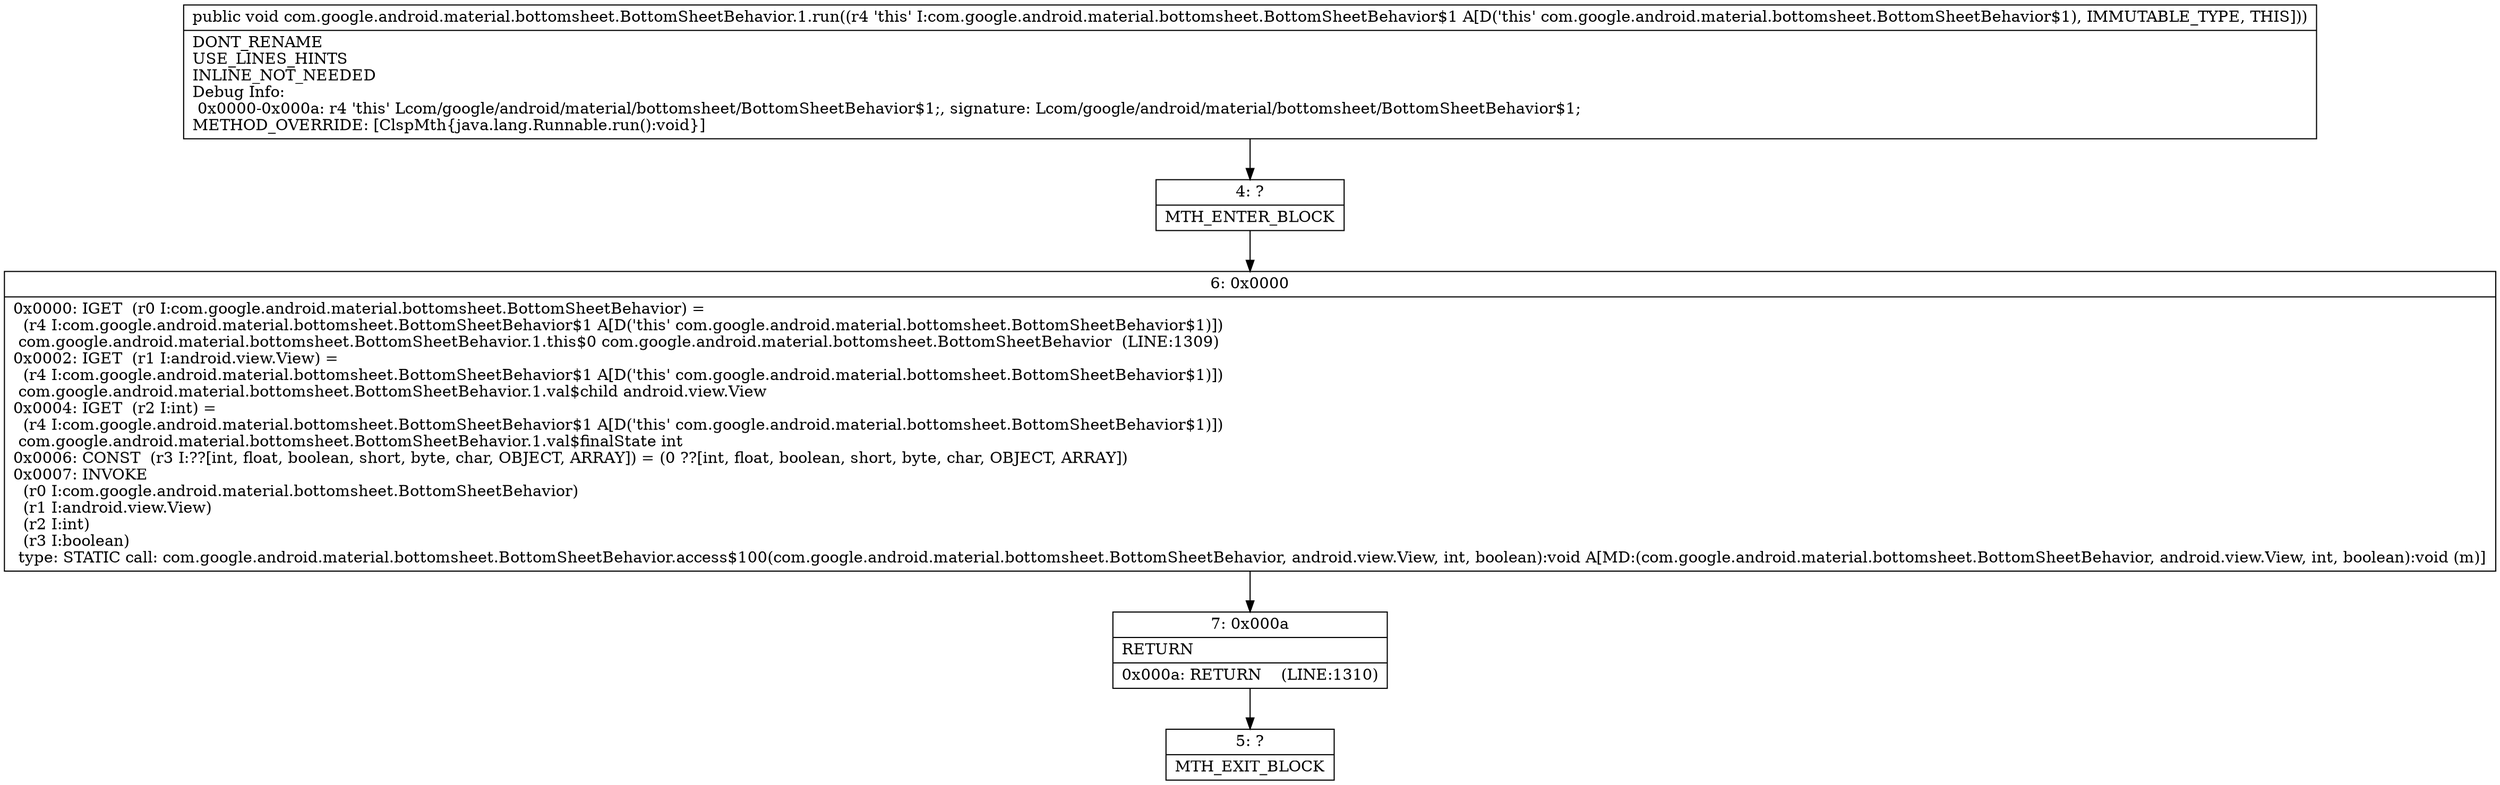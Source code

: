 digraph "CFG forcom.google.android.material.bottomsheet.BottomSheetBehavior.1.run()V" {
Node_4 [shape=record,label="{4\:\ ?|MTH_ENTER_BLOCK\l}"];
Node_6 [shape=record,label="{6\:\ 0x0000|0x0000: IGET  (r0 I:com.google.android.material.bottomsheet.BottomSheetBehavior) = \l  (r4 I:com.google.android.material.bottomsheet.BottomSheetBehavior$1 A[D('this' com.google.android.material.bottomsheet.BottomSheetBehavior$1)])\l com.google.android.material.bottomsheet.BottomSheetBehavior.1.this$0 com.google.android.material.bottomsheet.BottomSheetBehavior  (LINE:1309)\l0x0002: IGET  (r1 I:android.view.View) = \l  (r4 I:com.google.android.material.bottomsheet.BottomSheetBehavior$1 A[D('this' com.google.android.material.bottomsheet.BottomSheetBehavior$1)])\l com.google.android.material.bottomsheet.BottomSheetBehavior.1.val$child android.view.View \l0x0004: IGET  (r2 I:int) = \l  (r4 I:com.google.android.material.bottomsheet.BottomSheetBehavior$1 A[D('this' com.google.android.material.bottomsheet.BottomSheetBehavior$1)])\l com.google.android.material.bottomsheet.BottomSheetBehavior.1.val$finalState int \l0x0006: CONST  (r3 I:??[int, float, boolean, short, byte, char, OBJECT, ARRAY]) = (0 ??[int, float, boolean, short, byte, char, OBJECT, ARRAY]) \l0x0007: INVOKE  \l  (r0 I:com.google.android.material.bottomsheet.BottomSheetBehavior)\l  (r1 I:android.view.View)\l  (r2 I:int)\l  (r3 I:boolean)\l type: STATIC call: com.google.android.material.bottomsheet.BottomSheetBehavior.access$100(com.google.android.material.bottomsheet.BottomSheetBehavior, android.view.View, int, boolean):void A[MD:(com.google.android.material.bottomsheet.BottomSheetBehavior, android.view.View, int, boolean):void (m)]\l}"];
Node_7 [shape=record,label="{7\:\ 0x000a|RETURN\l|0x000a: RETURN    (LINE:1310)\l}"];
Node_5 [shape=record,label="{5\:\ ?|MTH_EXIT_BLOCK\l}"];
MethodNode[shape=record,label="{public void com.google.android.material.bottomsheet.BottomSheetBehavior.1.run((r4 'this' I:com.google.android.material.bottomsheet.BottomSheetBehavior$1 A[D('this' com.google.android.material.bottomsheet.BottomSheetBehavior$1), IMMUTABLE_TYPE, THIS]))  | DONT_RENAME\lUSE_LINES_HINTS\lINLINE_NOT_NEEDED\lDebug Info:\l  0x0000\-0x000a: r4 'this' Lcom\/google\/android\/material\/bottomsheet\/BottomSheetBehavior$1;, signature: Lcom\/google\/android\/material\/bottomsheet\/BottomSheetBehavior$1;\lMETHOD_OVERRIDE: [ClspMth\{java.lang.Runnable.run():void\}]\l}"];
MethodNode -> Node_4;Node_4 -> Node_6;
Node_6 -> Node_7;
Node_7 -> Node_5;
}

